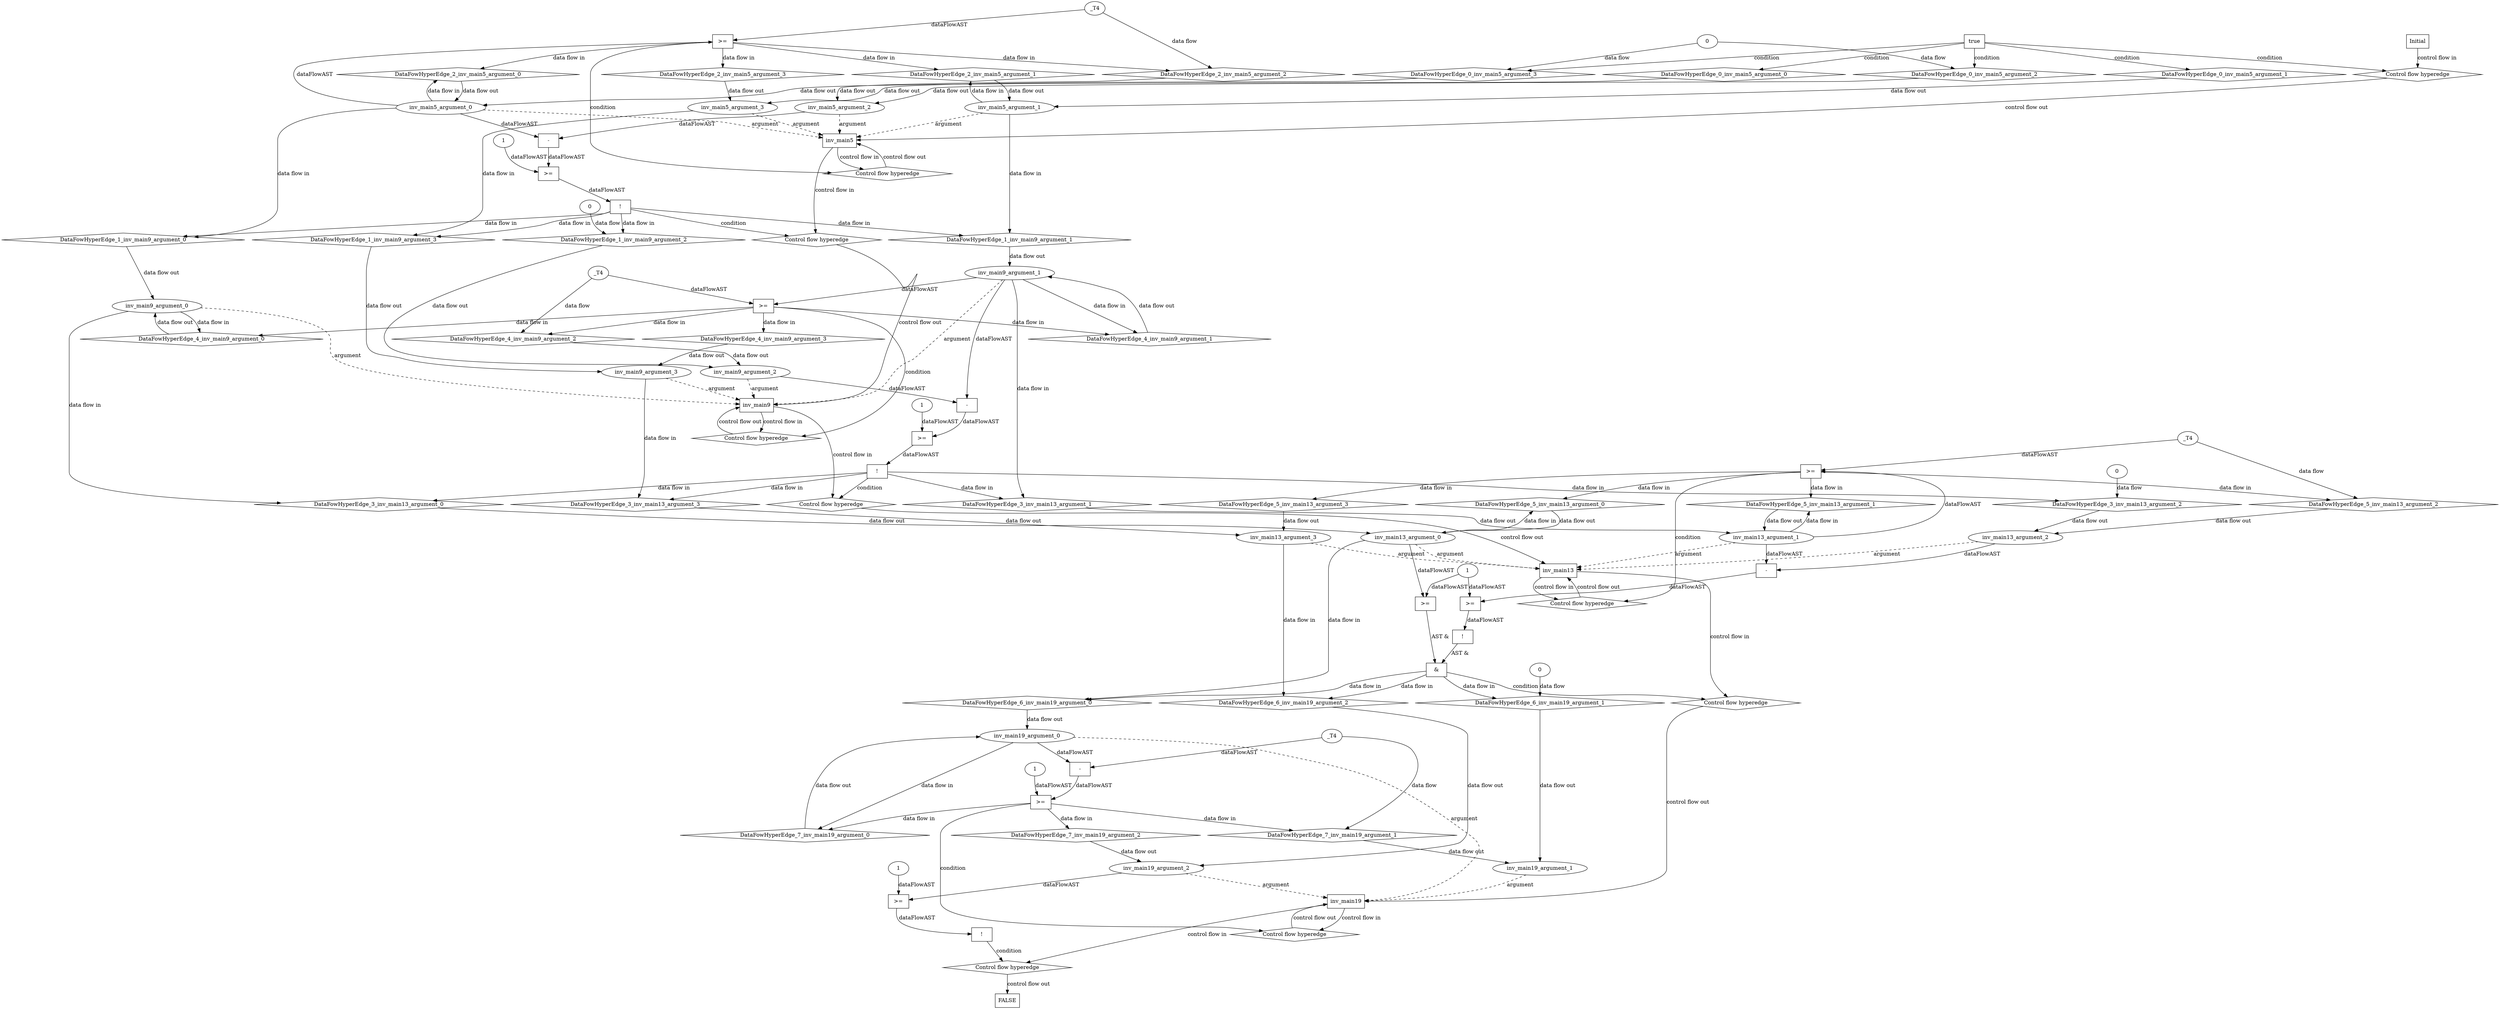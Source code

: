 digraph dag {
"inv_main13" [label="inv_main13" nodeName="inv_main13" class=cfn  shape="rect"];
"inv_main19" [label="inv_main19" nodeName="inv_main19" class=cfn  shape="rect"];
"inv_main5" [label="inv_main5" nodeName="inv_main5" class=cfn  shape="rect"];
"inv_main9" [label="inv_main9" nodeName="inv_main9" class=cfn  shape="rect"];
FALSE [label="FALSE" nodeName=FALSE class=cfn  shape="rect"];
Initial [label="Initial" nodeName=Initial class=cfn  shape="rect"];
ControlFowHyperEdge_0 [label="Control flow hyperedge" nodeName=ControlFowHyperEdge_0 class=controlFlowHyperEdge shape="diamond"];
"Initial" -> ControlFowHyperEdge_0 [label="control flow in"]
ControlFowHyperEdge_0 -> "inv_main5" [label="control flow out"]
ControlFowHyperEdge_1 [label="Control flow hyperedge" nodeName=ControlFowHyperEdge_1 class=controlFlowHyperEdge shape="diamond"];
"inv_main5" -> ControlFowHyperEdge_1 [label="control flow in"]
ControlFowHyperEdge_1 -> "inv_main9" [label="control flow out"]
ControlFowHyperEdge_2 [label="Control flow hyperedge" nodeName=ControlFowHyperEdge_2 class=controlFlowHyperEdge shape="diamond"];
"inv_main5" -> ControlFowHyperEdge_2 [label="control flow in"]
ControlFowHyperEdge_2 -> "inv_main5" [label="control flow out"]
ControlFowHyperEdge_3 [label="Control flow hyperedge" nodeName=ControlFowHyperEdge_3 class=controlFlowHyperEdge shape="diamond"];
"inv_main9" -> ControlFowHyperEdge_3 [label="control flow in"]
ControlFowHyperEdge_3 -> "inv_main13" [label="control flow out"]
ControlFowHyperEdge_4 [label="Control flow hyperedge" nodeName=ControlFowHyperEdge_4 class=controlFlowHyperEdge shape="diamond"];
"inv_main9" -> ControlFowHyperEdge_4 [label="control flow in"]
ControlFowHyperEdge_4 -> "inv_main9" [label="control flow out"]
ControlFowHyperEdge_5 [label="Control flow hyperedge" nodeName=ControlFowHyperEdge_5 class=controlFlowHyperEdge shape="diamond"];
"inv_main13" -> ControlFowHyperEdge_5 [label="control flow in"]
ControlFowHyperEdge_5 -> "inv_main13" [label="control flow out"]
ControlFowHyperEdge_6 [label="Control flow hyperedge" nodeName=ControlFowHyperEdge_6 class=controlFlowHyperEdge shape="diamond"];
"inv_main13" -> ControlFowHyperEdge_6 [label="control flow in"]
ControlFowHyperEdge_6 -> "inv_main19" [label="control flow out"]
ControlFowHyperEdge_7 [label="Control flow hyperedge" nodeName=ControlFowHyperEdge_7 class=controlFlowHyperEdge shape="diamond"];
"inv_main19" -> ControlFowHyperEdge_7 [label="control flow in"]
ControlFowHyperEdge_7 -> "inv_main19" [label="control flow out"]
ControlFowHyperEdge_8 [label="Control flow hyperedge" nodeName=ControlFowHyperEdge_8 class=controlFlowHyperEdge shape="diamond"];
"inv_main19" -> ControlFowHyperEdge_8 [label="control flow in"]
ControlFowHyperEdge_8 -> "FALSE" [label="control flow out"]
"inv_main5_argument_0" [label="inv_main5_argument_0" nodeName=argument0 class=argument  head="inv_main5" shape="oval"];
"inv_main5_argument_0" -> "inv_main5"[label="argument" style="dashed"]
"inv_main5_argument_1" [label="inv_main5_argument_1" nodeName=argument1 class=argument  head="inv_main5" shape="oval"];
"inv_main5_argument_1" -> "inv_main5"[label="argument" style="dashed"]
"inv_main5_argument_2" [label="inv_main5_argument_2" nodeName=argument2 class=argument  head="inv_main5" shape="oval"];
"inv_main5_argument_2" -> "inv_main5"[label="argument" style="dashed"]
"inv_main5_argument_3" [label="inv_main5_argument_3" nodeName=argument3 class=argument  head="inv_main5" shape="oval"];
"inv_main5_argument_3" -> "inv_main5"[label="argument" style="dashed"]
"inv_main9_argument_0" [label="inv_main9_argument_0" nodeName=argument0 class=argument  head="inv_main9" shape="oval"];
"inv_main9_argument_0" -> "inv_main9"[label="argument" style="dashed"]
"inv_main9_argument_1" [label="inv_main9_argument_1" nodeName=argument1 class=argument  head="inv_main9" shape="oval"];
"inv_main9_argument_1" -> "inv_main9"[label="argument" style="dashed"]
"inv_main9_argument_2" [label="inv_main9_argument_2" nodeName=argument2 class=argument  head="inv_main9" shape="oval"];
"inv_main9_argument_2" -> "inv_main9"[label="argument" style="dashed"]
"inv_main9_argument_3" [label="inv_main9_argument_3" nodeName=argument3 class=argument  head="inv_main9" shape="oval"];
"inv_main9_argument_3" -> "inv_main9"[label="argument" style="dashed"]
"inv_main13_argument_0" [label="inv_main13_argument_0" nodeName=argument0 class=argument  head="inv_main13" shape="oval"];
"inv_main13_argument_0" -> "inv_main13"[label="argument" style="dashed"]
"inv_main13_argument_1" [label="inv_main13_argument_1" nodeName=argument1 class=argument  head="inv_main13" shape="oval"];
"inv_main13_argument_1" -> "inv_main13"[label="argument" style="dashed"]
"inv_main13_argument_2" [label="inv_main13_argument_2" nodeName=argument2 class=argument  head="inv_main13" shape="oval"];
"inv_main13_argument_2" -> "inv_main13"[label="argument" style="dashed"]
"inv_main13_argument_3" [label="inv_main13_argument_3" nodeName=argument3 class=argument  head="inv_main13" shape="oval"];
"inv_main13_argument_3" -> "inv_main13"[label="argument" style="dashed"]
"inv_main19_argument_0" [label="inv_main19_argument_0" nodeName=argument0 class=argument  head="inv_main19" shape="oval"];
"inv_main19_argument_0" -> "inv_main19"[label="argument" style="dashed"]
"inv_main19_argument_1" [label="inv_main19_argument_1" nodeName=argument1 class=argument  head="inv_main19" shape="oval"];
"inv_main19_argument_1" -> "inv_main19"[label="argument" style="dashed"]
"inv_main19_argument_2" [label="inv_main19_argument_2" nodeName=argument2 class=argument  head="inv_main19" shape="oval"];
"inv_main19_argument_2" -> "inv_main19"[label="argument" style="dashed"]

"true_0" [label="true" nodeName="true_0" class=true shape="rect"];
"true_0" -> "ControlFowHyperEdge_0" [label="condition"];
"xxxinv_main5___Initial_0xxxdataFlow_0_node_0" [label="0" nodeName="xxxinv_main5___Initial_0xxxdataFlow_0_node_0" class=Literal ];

"xxxinv_main5___Initial_0xxxdataFlow_0_node_0" -> "DataFowHyperEdge_0_inv_main5_argument_2" [label="data flow"];

"xxxinv_main5___Initial_0xxxdataFlow_0_node_0" -> "DataFowHyperEdge_0_inv_main5_argument_3" [label="data flow"];
"xxxinv_main9___inv_main5_1xxxguard_0_node_0" [label="!" nodeName="xxxinv_main9___inv_main5_1xxxguard_0_node_0" class=Operator shape="rect"];
"xxxinv_main9___inv_main5_1xxxguard_0_node_1" [label=">=" nodeName="xxxinv_main9___inv_main5_1xxxguard_0_node_1" class=Operator  shape="rect"];
"xxxinv_main9___inv_main5_1xxxguard_0_node_2" [label="-" nodeName="xxxinv_main9___inv_main5_1xxxguard_0_node_2" class= Operator shape="rect"];
"xxxinv_main9___inv_main5_1xxxguard_0_node_5" [label="1" nodeName="xxxinv_main9___inv_main5_1xxxguard_0_node_5" class=Literal ];
"xxxinv_main9___inv_main5_1xxxguard_0_node_1" -> "xxxinv_main9___inv_main5_1xxxguard_0_node_0"[label="dataFlowAST"]
"xxxinv_main9___inv_main5_1xxxguard_0_node_2" -> "xxxinv_main9___inv_main5_1xxxguard_0_node_1"[label="dataFlowAST"]
"xxxinv_main9___inv_main5_1xxxguard_0_node_5" -> "xxxinv_main9___inv_main5_1xxxguard_0_node_1"[label="dataFlowAST"]
"inv_main5_argument_0" -> "xxxinv_main9___inv_main5_1xxxguard_0_node_2"[label="dataFlowAST"]
"inv_main5_argument_2" -> "xxxinv_main9___inv_main5_1xxxguard_0_node_2"[label="dataFlowAST"]

"xxxinv_main9___inv_main5_1xxxguard_0_node_0" -> "ControlFowHyperEdge_1" [label="condition"];
"xxxinv_main9___inv_main5_1xxxdataFlow_0_node_0" [label="0" nodeName="xxxinv_main9___inv_main5_1xxxdataFlow_0_node_0" class=Literal ];

"xxxinv_main9___inv_main5_1xxxdataFlow_0_node_0" -> "DataFowHyperEdge_1_inv_main9_argument_2" [label="data flow"];
"xxxinv_main5___inv_main5_2xxxguard_0_node_0" [label=">=" nodeName="xxxinv_main5___inv_main5_2xxxguard_0_node_0" class=Operator  shape="rect"];
"inv_main5_argument_0" -> "xxxinv_main5___inv_main5_2xxxguard_0_node_0"[label="dataFlowAST"]
"xxxinv_main5___inv_main5_2xxxdataFlow_0_node_0" -> "xxxinv_main5___inv_main5_2xxxguard_0_node_0"[label="dataFlowAST"]

"xxxinv_main5___inv_main5_2xxxguard_0_node_0" -> "ControlFowHyperEdge_2" [label="condition"];
"xxxinv_main5___inv_main5_2xxxdataFlow_0_node_0" [label="_T4" nodeName="xxxinv_main5___inv_main5_2xxxdataFlow_0_node_0" class=Constant ];

"xxxinv_main5___inv_main5_2xxxdataFlow_0_node_0" -> "DataFowHyperEdge_2_inv_main5_argument_2" [label="data flow"];
"xxxinv_main13___inv_main9_3xxxguard_0_node_0" [label="!" nodeName="xxxinv_main13___inv_main9_3xxxguard_0_node_0" class=Operator shape="rect"];
"xxxinv_main13___inv_main9_3xxxguard_0_node_1" [label=">=" nodeName="xxxinv_main13___inv_main9_3xxxguard_0_node_1" class=Operator  shape="rect"];
"xxxinv_main13___inv_main9_3xxxguard_0_node_2" [label="-" nodeName="xxxinv_main13___inv_main9_3xxxguard_0_node_2" class= Operator shape="rect"];
"xxxinv_main13___inv_main9_3xxxguard_0_node_5" [label="1" nodeName="xxxinv_main13___inv_main9_3xxxguard_0_node_5" class=Literal ];
"xxxinv_main13___inv_main9_3xxxguard_0_node_1" -> "xxxinv_main13___inv_main9_3xxxguard_0_node_0"[label="dataFlowAST"]
"xxxinv_main13___inv_main9_3xxxguard_0_node_2" -> "xxxinv_main13___inv_main9_3xxxguard_0_node_1"[label="dataFlowAST"]
"xxxinv_main13___inv_main9_3xxxguard_0_node_5" -> "xxxinv_main13___inv_main9_3xxxguard_0_node_1"[label="dataFlowAST"]
"inv_main9_argument_1" -> "xxxinv_main13___inv_main9_3xxxguard_0_node_2"[label="dataFlowAST"]
"inv_main9_argument_2" -> "xxxinv_main13___inv_main9_3xxxguard_0_node_2"[label="dataFlowAST"]

"xxxinv_main13___inv_main9_3xxxguard_0_node_0" -> "ControlFowHyperEdge_3" [label="condition"];
"xxxinv_main13___inv_main9_3xxxdataFlow_0_node_0" [label="0" nodeName="xxxinv_main13___inv_main9_3xxxdataFlow_0_node_0" class=Literal ];

"xxxinv_main13___inv_main9_3xxxdataFlow_0_node_0" -> "DataFowHyperEdge_3_inv_main13_argument_2" [label="data flow"];
"xxxinv_main9___inv_main9_4xxxguard_0_node_0" [label=">=" nodeName="xxxinv_main9___inv_main9_4xxxguard_0_node_0" class=Operator  shape="rect"];
"inv_main9_argument_1" -> "xxxinv_main9___inv_main9_4xxxguard_0_node_0"[label="dataFlowAST"]
"xxxinv_main9___inv_main9_4xxxdataFlow_0_node_0" -> "xxxinv_main9___inv_main9_4xxxguard_0_node_0"[label="dataFlowAST"]

"xxxinv_main9___inv_main9_4xxxguard_0_node_0" -> "ControlFowHyperEdge_4" [label="condition"];
"xxxinv_main9___inv_main9_4xxxdataFlow_0_node_0" [label="_T4" nodeName="xxxinv_main9___inv_main9_4xxxdataFlow_0_node_0" class=Constant ];

"xxxinv_main9___inv_main9_4xxxdataFlow_0_node_0" -> "DataFowHyperEdge_4_inv_main9_argument_2" [label="data flow"];
"xxxinv_main13___inv_main13_5xxxguard_0_node_0" [label=">=" nodeName="xxxinv_main13___inv_main13_5xxxguard_0_node_0" class=Operator  shape="rect"];
"inv_main13_argument_1" -> "xxxinv_main13___inv_main13_5xxxguard_0_node_0"[label="dataFlowAST"]
"xxxinv_main13___inv_main13_5xxxdataFlow_0_node_0" -> "xxxinv_main13___inv_main13_5xxxguard_0_node_0"[label="dataFlowAST"]

"xxxinv_main13___inv_main13_5xxxguard_0_node_0" -> "ControlFowHyperEdge_5" [label="condition"];
"xxxinv_main13___inv_main13_5xxxdataFlow_0_node_0" [label="_T4" nodeName="xxxinv_main13___inv_main13_5xxxdataFlow_0_node_0" class=Constant ];

"xxxinv_main13___inv_main13_5xxxdataFlow_0_node_0" -> "DataFowHyperEdge_5_inv_main13_argument_2" [label="data flow"];
"xxxinv_main19___inv_main13_6xxx_and" [label="&" nodeName="xxxinv_main19___inv_main13_6xxx_and" class=Operator shape="rect"];
"xxxinv_main19___inv_main13_6xxxguard_0_node_0" [label="!" nodeName="xxxinv_main19___inv_main13_6xxxguard_0_node_0" class=Operator shape="rect"];
"xxxinv_main19___inv_main13_6xxxguard_0_node_1" [label=">=" nodeName="xxxinv_main19___inv_main13_6xxxguard_0_node_1" class=Operator  shape="rect"];
"xxxinv_main19___inv_main13_6xxxguard_0_node_2" [label="-" nodeName="xxxinv_main19___inv_main13_6xxxguard_0_node_2" class= Operator shape="rect"];
"xxxinv_main19___inv_main13_6xxxguard_0_node_5" [label="1" nodeName="xxxinv_main19___inv_main13_6xxxguard_0_node_5" class=Literal ];
"xxxinv_main19___inv_main13_6xxxguard_0_node_1" -> "xxxinv_main19___inv_main13_6xxxguard_0_node_0"[label="dataFlowAST"]
"xxxinv_main19___inv_main13_6xxxguard_0_node_2" -> "xxxinv_main19___inv_main13_6xxxguard_0_node_1"[label="dataFlowAST"]
"xxxinv_main19___inv_main13_6xxxguard_0_node_5" -> "xxxinv_main19___inv_main13_6xxxguard_0_node_1"[label="dataFlowAST"]
"inv_main13_argument_1" -> "xxxinv_main19___inv_main13_6xxxguard_0_node_2"[label="dataFlowAST"]
"inv_main13_argument_2" -> "xxxinv_main19___inv_main13_6xxxguard_0_node_2"[label="dataFlowAST"]

"xxxinv_main19___inv_main13_6xxxguard_0_node_0" -> "xxxinv_main19___inv_main13_6xxx_and" [label="AST &"];
"xxxinv_main19___inv_main13_6xxxguard1_node_0" [label=">=" nodeName="xxxinv_main19___inv_main13_6xxxguard1_node_0" class=Operator  shape="rect"];
"inv_main13_argument_0" -> "xxxinv_main19___inv_main13_6xxxguard1_node_0"[label="dataFlowAST"]
"xxxinv_main19___inv_main13_6xxxguard_0_node_5" -> "xxxinv_main19___inv_main13_6xxxguard1_node_0"[label="dataFlowAST"]

"xxxinv_main19___inv_main13_6xxxguard1_node_0" -> "xxxinv_main19___inv_main13_6xxx_and" [label="AST &"];
"xxxinv_main19___inv_main13_6xxx_and" -> "ControlFowHyperEdge_6" [label="condition"];
"xxxinv_main19___inv_main13_6xxxdataFlow_0_node_0" [label="0" nodeName="xxxinv_main19___inv_main13_6xxxdataFlow_0_node_0" class=Literal ];

"xxxinv_main19___inv_main13_6xxxdataFlow_0_node_0" -> "DataFowHyperEdge_6_inv_main19_argument_1" [label="data flow"];
"xxxinv_main19___inv_main19_7xxxguard_0_node_0" [label=">=" nodeName="xxxinv_main19___inv_main19_7xxxguard_0_node_0" class=Operator  shape="rect"];
"xxxinv_main19___inv_main19_7xxxguard_0_node_1" [label="-" nodeName="xxxinv_main19___inv_main19_7xxxguard_0_node_1" class= Operator shape="rect"];
"xxxinv_main19___inv_main19_7xxxguard_0_node_4" [label="1" nodeName="xxxinv_main19___inv_main19_7xxxguard_0_node_4" class=Literal ];
"xxxinv_main19___inv_main19_7xxxguard_0_node_1" -> "xxxinv_main19___inv_main19_7xxxguard_0_node_0"[label="dataFlowAST"]
"xxxinv_main19___inv_main19_7xxxguard_0_node_4" -> "xxxinv_main19___inv_main19_7xxxguard_0_node_0"[label="dataFlowAST"]
"inv_main19_argument_0" -> "xxxinv_main19___inv_main19_7xxxguard_0_node_1"[label="dataFlowAST"]
"xxxinv_main19___inv_main19_7xxxdataFlow_0_node_0" -> "xxxinv_main19___inv_main19_7xxxguard_0_node_1"[label="dataFlowAST"]

"xxxinv_main19___inv_main19_7xxxguard_0_node_0" -> "ControlFowHyperEdge_7" [label="condition"];
"xxxinv_main19___inv_main19_7xxxdataFlow_0_node_0" [label="_T4" nodeName="xxxinv_main19___inv_main19_7xxxdataFlow_0_node_0" class=Constant ];

"xxxinv_main19___inv_main19_7xxxdataFlow_0_node_0" -> "DataFowHyperEdge_7_inv_main19_argument_1" [label="data flow"];
"xxxFALSE___inv_main19_8xxxguard_0_node_0" [label="!" nodeName="xxxFALSE___inv_main19_8xxxguard_0_node_0" class=Operator shape="rect"];
"xxxFALSE___inv_main19_8xxxguard_0_node_1" [label=">=" nodeName="xxxFALSE___inv_main19_8xxxguard_0_node_1" class=Operator  shape="rect"];
"xxxFALSE___inv_main19_8xxxguard_0_node_3" [label="1" nodeName="xxxFALSE___inv_main19_8xxxguard_0_node_3" class=Literal ];
"xxxFALSE___inv_main19_8xxxguard_0_node_1" -> "xxxFALSE___inv_main19_8xxxguard_0_node_0"[label="dataFlowAST"]
"inv_main19_argument_2" -> "xxxFALSE___inv_main19_8xxxguard_0_node_1"[label="dataFlowAST"]
"xxxFALSE___inv_main19_8xxxguard_0_node_3" -> "xxxFALSE___inv_main19_8xxxguard_0_node_1"[label="dataFlowAST"]

"xxxFALSE___inv_main19_8xxxguard_0_node_0" -> "ControlFowHyperEdge_8" [label="condition"];
"DataFowHyperEdge_0_inv_main5_argument_0" [label="DataFowHyperEdge_0_inv_main5_argument_0" nodeName="DataFowHyperEdge_0_inv_main5_argument_0" class=DataFlowHyperedge shape="diamond"];
"DataFowHyperEdge_0_inv_main5_argument_0" -> "inv_main5_argument_0"[label="data flow out"]
"true_0" -> "DataFowHyperEdge_0_inv_main5_argument_0" [label="condition"];
"DataFowHyperEdge_0_inv_main5_argument_1" [label="DataFowHyperEdge_0_inv_main5_argument_1" nodeName="DataFowHyperEdge_0_inv_main5_argument_1" class=DataFlowHyperedge shape="diamond"];
"DataFowHyperEdge_0_inv_main5_argument_1" -> "inv_main5_argument_1"[label="data flow out"]
"true_0" -> "DataFowHyperEdge_0_inv_main5_argument_1" [label="condition"];
"DataFowHyperEdge_0_inv_main5_argument_2" [label="DataFowHyperEdge_0_inv_main5_argument_2" nodeName="DataFowHyperEdge_0_inv_main5_argument_2" class=DataFlowHyperedge shape="diamond"];
"DataFowHyperEdge_0_inv_main5_argument_2" -> "inv_main5_argument_2"[label="data flow out"]
"true_0" -> "DataFowHyperEdge_0_inv_main5_argument_2" [label="condition"];
"DataFowHyperEdge_0_inv_main5_argument_3" [label="DataFowHyperEdge_0_inv_main5_argument_3" nodeName="DataFowHyperEdge_0_inv_main5_argument_3" class=DataFlowHyperedge shape="diamond"];
"DataFowHyperEdge_0_inv_main5_argument_3" -> "inv_main5_argument_3"[label="data flow out"]
"true_0" -> "DataFowHyperEdge_0_inv_main5_argument_3" [label="condition"];
"DataFowHyperEdge_1_inv_main9_argument_0" [label="DataFowHyperEdge_1_inv_main9_argument_0" nodeName="DataFowHyperEdge_1_inv_main9_argument_0" class=DataFlowHyperedge shape="diamond"];
"DataFowHyperEdge_1_inv_main9_argument_0" -> "inv_main9_argument_0"[label="data flow out"]
"xxxinv_main9___inv_main5_1xxxguard_0_node_0" -> "DataFowHyperEdge_1_inv_main9_argument_0"[label="data flow in"]
"DataFowHyperEdge_1_inv_main9_argument_1" [label="DataFowHyperEdge_1_inv_main9_argument_1" nodeName="DataFowHyperEdge_1_inv_main9_argument_1" class=DataFlowHyperedge shape="diamond"];
"DataFowHyperEdge_1_inv_main9_argument_1" -> "inv_main9_argument_1"[label="data flow out"]
"xxxinv_main9___inv_main5_1xxxguard_0_node_0" -> "DataFowHyperEdge_1_inv_main9_argument_1"[label="data flow in"]
"DataFowHyperEdge_1_inv_main9_argument_2" [label="DataFowHyperEdge_1_inv_main9_argument_2" nodeName="DataFowHyperEdge_1_inv_main9_argument_2" class=DataFlowHyperedge shape="diamond"];
"DataFowHyperEdge_1_inv_main9_argument_2" -> "inv_main9_argument_2"[label="data flow out"]
"xxxinv_main9___inv_main5_1xxxguard_0_node_0" -> "DataFowHyperEdge_1_inv_main9_argument_2"[label="data flow in"]
"DataFowHyperEdge_1_inv_main9_argument_3" [label="DataFowHyperEdge_1_inv_main9_argument_3" nodeName="DataFowHyperEdge_1_inv_main9_argument_3" class=DataFlowHyperedge shape="diamond"];
"DataFowHyperEdge_1_inv_main9_argument_3" -> "inv_main9_argument_3"[label="data flow out"]
"xxxinv_main9___inv_main5_1xxxguard_0_node_0" -> "DataFowHyperEdge_1_inv_main9_argument_3"[label="data flow in"]
"DataFowHyperEdge_2_inv_main5_argument_0" [label="DataFowHyperEdge_2_inv_main5_argument_0" nodeName="DataFowHyperEdge_2_inv_main5_argument_0" class=DataFlowHyperedge shape="diamond"];
"DataFowHyperEdge_2_inv_main5_argument_0" -> "inv_main5_argument_0"[label="data flow out"]
"xxxinv_main5___inv_main5_2xxxguard_0_node_0" -> "DataFowHyperEdge_2_inv_main5_argument_0"[label="data flow in"]
"DataFowHyperEdge_2_inv_main5_argument_1" [label="DataFowHyperEdge_2_inv_main5_argument_1" nodeName="DataFowHyperEdge_2_inv_main5_argument_1" class=DataFlowHyperedge shape="diamond"];
"DataFowHyperEdge_2_inv_main5_argument_1" -> "inv_main5_argument_1"[label="data flow out"]
"xxxinv_main5___inv_main5_2xxxguard_0_node_0" -> "DataFowHyperEdge_2_inv_main5_argument_1"[label="data flow in"]
"DataFowHyperEdge_2_inv_main5_argument_2" [label="DataFowHyperEdge_2_inv_main5_argument_2" nodeName="DataFowHyperEdge_2_inv_main5_argument_2" class=DataFlowHyperedge shape="diamond"];
"DataFowHyperEdge_2_inv_main5_argument_2" -> "inv_main5_argument_2"[label="data flow out"]
"xxxinv_main5___inv_main5_2xxxguard_0_node_0" -> "DataFowHyperEdge_2_inv_main5_argument_2"[label="data flow in"]
"DataFowHyperEdge_2_inv_main5_argument_3" [label="DataFowHyperEdge_2_inv_main5_argument_3" nodeName="DataFowHyperEdge_2_inv_main5_argument_3" class=DataFlowHyperedge shape="diamond"];
"DataFowHyperEdge_2_inv_main5_argument_3" -> "inv_main5_argument_3"[label="data flow out"]
"xxxinv_main5___inv_main5_2xxxguard_0_node_0" -> "DataFowHyperEdge_2_inv_main5_argument_3"[label="data flow in"]
"DataFowHyperEdge_3_inv_main13_argument_0" [label="DataFowHyperEdge_3_inv_main13_argument_0" nodeName="DataFowHyperEdge_3_inv_main13_argument_0" class=DataFlowHyperedge shape="diamond"];
"DataFowHyperEdge_3_inv_main13_argument_0" -> "inv_main13_argument_0"[label="data flow out"]
"xxxinv_main13___inv_main9_3xxxguard_0_node_0" -> "DataFowHyperEdge_3_inv_main13_argument_0"[label="data flow in"]
"DataFowHyperEdge_3_inv_main13_argument_1" [label="DataFowHyperEdge_3_inv_main13_argument_1" nodeName="DataFowHyperEdge_3_inv_main13_argument_1" class=DataFlowHyperedge shape="diamond"];
"DataFowHyperEdge_3_inv_main13_argument_1" -> "inv_main13_argument_1"[label="data flow out"]
"xxxinv_main13___inv_main9_3xxxguard_0_node_0" -> "DataFowHyperEdge_3_inv_main13_argument_1"[label="data flow in"]
"DataFowHyperEdge_3_inv_main13_argument_2" [label="DataFowHyperEdge_3_inv_main13_argument_2" nodeName="DataFowHyperEdge_3_inv_main13_argument_2" class=DataFlowHyperedge shape="diamond"];
"DataFowHyperEdge_3_inv_main13_argument_2" -> "inv_main13_argument_2"[label="data flow out"]
"xxxinv_main13___inv_main9_3xxxguard_0_node_0" -> "DataFowHyperEdge_3_inv_main13_argument_2"[label="data flow in"]
"DataFowHyperEdge_3_inv_main13_argument_3" [label="DataFowHyperEdge_3_inv_main13_argument_3" nodeName="DataFowHyperEdge_3_inv_main13_argument_3" class=DataFlowHyperedge shape="diamond"];
"DataFowHyperEdge_3_inv_main13_argument_3" -> "inv_main13_argument_3"[label="data flow out"]
"xxxinv_main13___inv_main9_3xxxguard_0_node_0" -> "DataFowHyperEdge_3_inv_main13_argument_3"[label="data flow in"]
"DataFowHyperEdge_4_inv_main9_argument_0" [label="DataFowHyperEdge_4_inv_main9_argument_0" nodeName="DataFowHyperEdge_4_inv_main9_argument_0" class=DataFlowHyperedge shape="diamond"];
"DataFowHyperEdge_4_inv_main9_argument_0" -> "inv_main9_argument_0"[label="data flow out"]
"xxxinv_main9___inv_main9_4xxxguard_0_node_0" -> "DataFowHyperEdge_4_inv_main9_argument_0"[label="data flow in"]
"DataFowHyperEdge_4_inv_main9_argument_1" [label="DataFowHyperEdge_4_inv_main9_argument_1" nodeName="DataFowHyperEdge_4_inv_main9_argument_1" class=DataFlowHyperedge shape="diamond"];
"DataFowHyperEdge_4_inv_main9_argument_1" -> "inv_main9_argument_1"[label="data flow out"]
"xxxinv_main9___inv_main9_4xxxguard_0_node_0" -> "DataFowHyperEdge_4_inv_main9_argument_1"[label="data flow in"]
"DataFowHyperEdge_4_inv_main9_argument_2" [label="DataFowHyperEdge_4_inv_main9_argument_2" nodeName="DataFowHyperEdge_4_inv_main9_argument_2" class=DataFlowHyperedge shape="diamond"];
"DataFowHyperEdge_4_inv_main9_argument_2" -> "inv_main9_argument_2"[label="data flow out"]
"xxxinv_main9___inv_main9_4xxxguard_0_node_0" -> "DataFowHyperEdge_4_inv_main9_argument_2"[label="data flow in"]
"DataFowHyperEdge_4_inv_main9_argument_3" [label="DataFowHyperEdge_4_inv_main9_argument_3" nodeName="DataFowHyperEdge_4_inv_main9_argument_3" class=DataFlowHyperedge shape="diamond"];
"DataFowHyperEdge_4_inv_main9_argument_3" -> "inv_main9_argument_3"[label="data flow out"]
"xxxinv_main9___inv_main9_4xxxguard_0_node_0" -> "DataFowHyperEdge_4_inv_main9_argument_3"[label="data flow in"]
"DataFowHyperEdge_5_inv_main13_argument_0" [label="DataFowHyperEdge_5_inv_main13_argument_0" nodeName="DataFowHyperEdge_5_inv_main13_argument_0" class=DataFlowHyperedge shape="diamond"];
"DataFowHyperEdge_5_inv_main13_argument_0" -> "inv_main13_argument_0"[label="data flow out"]
"xxxinv_main13___inv_main13_5xxxguard_0_node_0" -> "DataFowHyperEdge_5_inv_main13_argument_0"[label="data flow in"]
"DataFowHyperEdge_5_inv_main13_argument_1" [label="DataFowHyperEdge_5_inv_main13_argument_1" nodeName="DataFowHyperEdge_5_inv_main13_argument_1" class=DataFlowHyperedge shape="diamond"];
"DataFowHyperEdge_5_inv_main13_argument_1" -> "inv_main13_argument_1"[label="data flow out"]
"xxxinv_main13___inv_main13_5xxxguard_0_node_0" -> "DataFowHyperEdge_5_inv_main13_argument_1"[label="data flow in"]
"DataFowHyperEdge_5_inv_main13_argument_2" [label="DataFowHyperEdge_5_inv_main13_argument_2" nodeName="DataFowHyperEdge_5_inv_main13_argument_2" class=DataFlowHyperedge shape="diamond"];
"DataFowHyperEdge_5_inv_main13_argument_2" -> "inv_main13_argument_2"[label="data flow out"]
"xxxinv_main13___inv_main13_5xxxguard_0_node_0" -> "DataFowHyperEdge_5_inv_main13_argument_2"[label="data flow in"]
"DataFowHyperEdge_5_inv_main13_argument_3" [label="DataFowHyperEdge_5_inv_main13_argument_3" nodeName="DataFowHyperEdge_5_inv_main13_argument_3" class=DataFlowHyperedge shape="diamond"];
"DataFowHyperEdge_5_inv_main13_argument_3" -> "inv_main13_argument_3"[label="data flow out"]
"xxxinv_main13___inv_main13_5xxxguard_0_node_0" -> "DataFowHyperEdge_5_inv_main13_argument_3"[label="data flow in"]
"DataFowHyperEdge_6_inv_main19_argument_0" [label="DataFowHyperEdge_6_inv_main19_argument_0" nodeName="DataFowHyperEdge_6_inv_main19_argument_0" class=DataFlowHyperedge shape="diamond"];
"DataFowHyperEdge_6_inv_main19_argument_0" -> "inv_main19_argument_0"[label="data flow out"]
"xxxinv_main19___inv_main13_6xxx_and" -> "DataFowHyperEdge_6_inv_main19_argument_0"[label="data flow in"]
"DataFowHyperEdge_6_inv_main19_argument_1" [label="DataFowHyperEdge_6_inv_main19_argument_1" nodeName="DataFowHyperEdge_6_inv_main19_argument_1" class=DataFlowHyperedge shape="diamond"];
"DataFowHyperEdge_6_inv_main19_argument_1" -> "inv_main19_argument_1"[label="data flow out"]
"xxxinv_main19___inv_main13_6xxx_and" -> "DataFowHyperEdge_6_inv_main19_argument_1"[label="data flow in"]
"DataFowHyperEdge_6_inv_main19_argument_2" [label="DataFowHyperEdge_6_inv_main19_argument_2" nodeName="DataFowHyperEdge_6_inv_main19_argument_2" class=DataFlowHyperedge shape="diamond"];
"DataFowHyperEdge_6_inv_main19_argument_2" -> "inv_main19_argument_2"[label="data flow out"]
"xxxinv_main19___inv_main13_6xxx_and" -> "DataFowHyperEdge_6_inv_main19_argument_2"[label="data flow in"]
"DataFowHyperEdge_7_inv_main19_argument_0" [label="DataFowHyperEdge_7_inv_main19_argument_0" nodeName="DataFowHyperEdge_7_inv_main19_argument_0" class=DataFlowHyperedge shape="diamond"];
"DataFowHyperEdge_7_inv_main19_argument_0" -> "inv_main19_argument_0"[label="data flow out"]
"xxxinv_main19___inv_main19_7xxxguard_0_node_0" -> "DataFowHyperEdge_7_inv_main19_argument_0"[label="data flow in"]
"DataFowHyperEdge_7_inv_main19_argument_1" [label="DataFowHyperEdge_7_inv_main19_argument_1" nodeName="DataFowHyperEdge_7_inv_main19_argument_1" class=DataFlowHyperedge shape="diamond"];
"DataFowHyperEdge_7_inv_main19_argument_1" -> "inv_main19_argument_1"[label="data flow out"]
"xxxinv_main19___inv_main19_7xxxguard_0_node_0" -> "DataFowHyperEdge_7_inv_main19_argument_1"[label="data flow in"]
"DataFowHyperEdge_7_inv_main19_argument_2" [label="DataFowHyperEdge_7_inv_main19_argument_2" nodeName="DataFowHyperEdge_7_inv_main19_argument_2" class=DataFlowHyperedge shape="diamond"];
"DataFowHyperEdge_7_inv_main19_argument_2" -> "inv_main19_argument_2"[label="data flow out"]
"xxxinv_main19___inv_main19_7xxxguard_0_node_0" -> "DataFowHyperEdge_7_inv_main19_argument_2"[label="data flow in"]
"inv_main5_argument_0" -> "DataFowHyperEdge_1_inv_main9_argument_0"[label="data flow in"]
"inv_main5_argument_1" -> "DataFowHyperEdge_1_inv_main9_argument_1"[label="data flow in"]
"inv_main5_argument_3" -> "DataFowHyperEdge_1_inv_main9_argument_3"[label="data flow in"]
"inv_main5_argument_0" -> "DataFowHyperEdge_2_inv_main5_argument_0"[label="data flow in"]
"inv_main5_argument_1" -> "DataFowHyperEdge_2_inv_main5_argument_1"[label="data flow in"]
"inv_main9_argument_0" -> "DataFowHyperEdge_3_inv_main13_argument_0"[label="data flow in"]
"inv_main9_argument_1" -> "DataFowHyperEdge_3_inv_main13_argument_1"[label="data flow in"]
"inv_main9_argument_3" -> "DataFowHyperEdge_3_inv_main13_argument_3"[label="data flow in"]
"inv_main9_argument_0" -> "DataFowHyperEdge_4_inv_main9_argument_0"[label="data flow in"]
"inv_main9_argument_1" -> "DataFowHyperEdge_4_inv_main9_argument_1"[label="data flow in"]
"inv_main13_argument_0" -> "DataFowHyperEdge_5_inv_main13_argument_0"[label="data flow in"]
"inv_main13_argument_1" -> "DataFowHyperEdge_5_inv_main13_argument_1"[label="data flow in"]
"inv_main13_argument_0" -> "DataFowHyperEdge_6_inv_main19_argument_0"[label="data flow in"]
"inv_main13_argument_3" -> "DataFowHyperEdge_6_inv_main19_argument_2"[label="data flow in"]
"inv_main19_argument_0" -> "DataFowHyperEdge_7_inv_main19_argument_0"[label="data flow in"]




}
